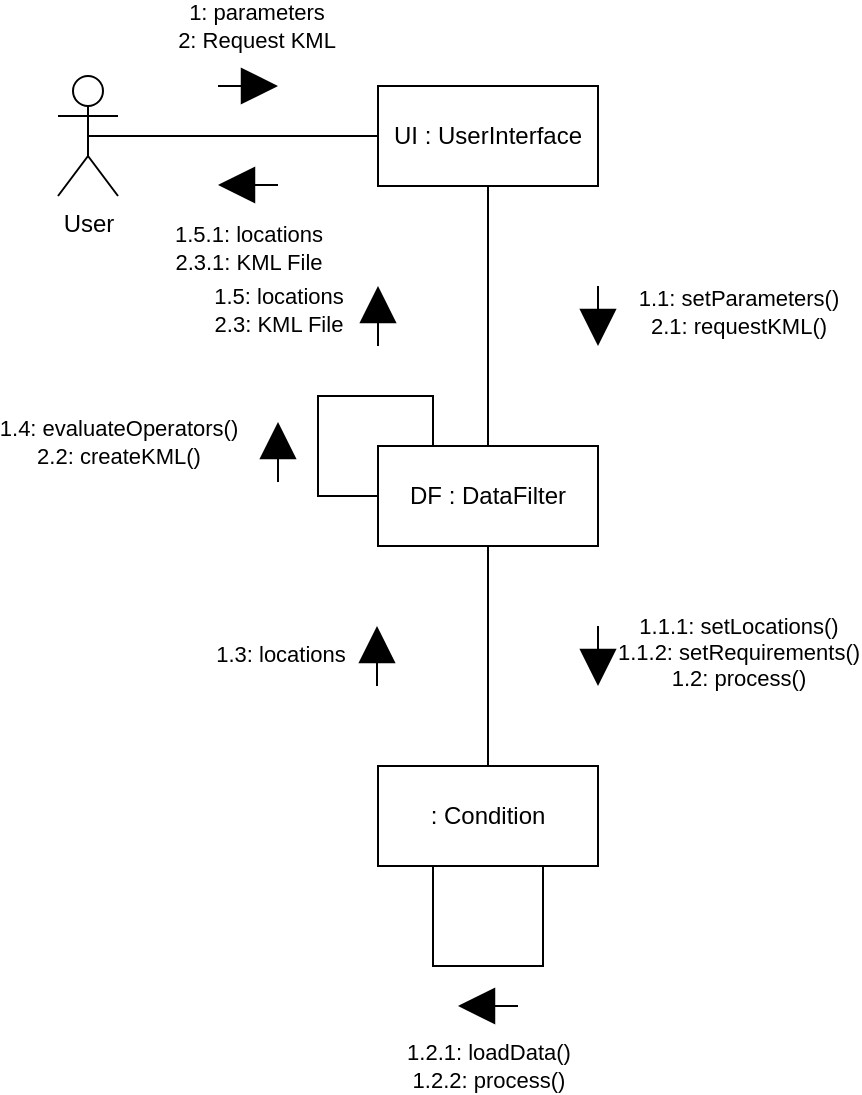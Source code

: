 <mxfile version="22.1.7" type="device">
  <diagram name="Page-1" id="WkV5gL7jAAqbFPXKFI8g">
    <mxGraphModel dx="1050" dy="574" grid="1" gridSize="10" guides="1" tooltips="1" connect="1" arrows="1" fold="1" page="1" pageScale="1" pageWidth="1100" pageHeight="850" math="0" shadow="0">
      <root>
        <mxCell id="0" />
        <mxCell id="1" parent="0" />
        <mxCell id="7-tSWFf2bbyVb5ndNC_B-6" style="edgeStyle=orthogonalEdgeStyle;rounded=0;orthogonalLoop=1;jettySize=auto;html=1;exitX=0.5;exitY=0.5;exitDx=0;exitDy=0;exitPerimeter=0;entryX=0;entryY=0.5;entryDx=0;entryDy=0;endArrow=none;endFill=0;" parent="1" source="7-tSWFf2bbyVb5ndNC_B-1" target="7-tSWFf2bbyVb5ndNC_B-3" edge="1">
          <mxGeometry relative="1" as="geometry" />
        </mxCell>
        <mxCell id="7-tSWFf2bbyVb5ndNC_B-1" value="User" style="shape=umlActor;verticalLabelPosition=bottom;verticalAlign=top;html=1;" parent="1" vertex="1">
          <mxGeometry x="240" y="95" width="30" height="60" as="geometry" />
        </mxCell>
        <mxCell id="7-tSWFf2bbyVb5ndNC_B-7" style="edgeStyle=orthogonalEdgeStyle;rounded=0;orthogonalLoop=1;jettySize=auto;html=1;exitX=0.5;exitY=1;exitDx=0;exitDy=0;entryX=0.5;entryY=0;entryDx=0;entryDy=0;endArrow=none;endFill=0;" parent="1" source="7-tSWFf2bbyVb5ndNC_B-3" target="7-tSWFf2bbyVb5ndNC_B-4" edge="1">
          <mxGeometry relative="1" as="geometry" />
        </mxCell>
        <mxCell id="7-tSWFf2bbyVb5ndNC_B-3" value="UI : UserInterface" style="html=1;whiteSpace=wrap;" parent="1" vertex="1">
          <mxGeometry x="400" y="100" width="110" height="50" as="geometry" />
        </mxCell>
        <mxCell id="7-tSWFf2bbyVb5ndNC_B-8" style="edgeStyle=orthogonalEdgeStyle;rounded=0;orthogonalLoop=1;jettySize=auto;html=1;exitX=0.5;exitY=1;exitDx=0;exitDy=0;entryX=0.5;entryY=0;entryDx=0;entryDy=0;endArrow=none;endFill=0;" parent="1" source="7-tSWFf2bbyVb5ndNC_B-4" target="7-tSWFf2bbyVb5ndNC_B-5" edge="1">
          <mxGeometry relative="1" as="geometry" />
        </mxCell>
        <mxCell id="7-tSWFf2bbyVb5ndNC_B-4" value="DF : DataFilter" style="html=1;whiteSpace=wrap;" parent="1" vertex="1">
          <mxGeometry x="400" y="280" width="110" height="50" as="geometry" />
        </mxCell>
        <mxCell id="7-tSWFf2bbyVb5ndNC_B-5" value=": Condition" style="html=1;whiteSpace=wrap;" parent="1" vertex="1">
          <mxGeometry x="400" y="440" width="110" height="50" as="geometry" />
        </mxCell>
        <mxCell id="7-tSWFf2bbyVb5ndNC_B-13" value="" style="edgeStyle=none;orthogonalLoop=1;jettySize=auto;html=1;rounded=0;endArrow=block;endFill=1;endSize=16;" parent="1" edge="1">
          <mxGeometry width="100" relative="1" as="geometry">
            <mxPoint x="510" y="200" as="sourcePoint" />
            <mxPoint x="510" y="230" as="targetPoint" />
            <Array as="points" />
          </mxGeometry>
        </mxCell>
        <mxCell id="7-tSWFf2bbyVb5ndNC_B-17" value="1.1: setParameters()&lt;br&gt;2.1: requestKML()" style="edgeLabel;html=1;align=center;verticalAlign=middle;resizable=0;points=[];" parent="7-tSWFf2bbyVb5ndNC_B-13" vertex="1" connectable="0">
          <mxGeometry x="-0.147" y="-5" relative="1" as="geometry">
            <mxPoint x="75" as="offset" />
          </mxGeometry>
        </mxCell>
        <mxCell id="7-tSWFf2bbyVb5ndNC_B-14" value="" style="edgeStyle=none;orthogonalLoop=1;jettySize=auto;html=1;rounded=0;endArrow=block;endFill=1;endSize=16;" parent="1" edge="1">
          <mxGeometry width="100" relative="1" as="geometry">
            <mxPoint x="320" y="100" as="sourcePoint" />
            <mxPoint x="350" y="100" as="targetPoint" />
            <Array as="points" />
          </mxGeometry>
        </mxCell>
        <mxCell id="7-tSWFf2bbyVb5ndNC_B-15" value="1: parameters&lt;br&gt;2: Request KML" style="edgeLabel;html=1;align=center;verticalAlign=middle;resizable=0;points=[];" parent="7-tSWFf2bbyVb5ndNC_B-14" vertex="1" connectable="0">
          <mxGeometry x="0.253" y="3" relative="1" as="geometry">
            <mxPoint y="-27" as="offset" />
          </mxGeometry>
        </mxCell>
        <mxCell id="7-tSWFf2bbyVb5ndNC_B-18" value="" style="edgeStyle=none;orthogonalLoop=1;jettySize=auto;html=1;rounded=0;endArrow=block;endFill=1;endSize=16;" parent="1" edge="1">
          <mxGeometry width="100" relative="1" as="geometry">
            <mxPoint x="510" y="370" as="sourcePoint" />
            <mxPoint x="510" y="400" as="targetPoint" />
            <Array as="points" />
          </mxGeometry>
        </mxCell>
        <mxCell id="7-tSWFf2bbyVb5ndNC_B-19" value="1.1.1: setLocations()&lt;br&gt;1.1.2: setRequirements()&lt;br&gt;1.2: process()" style="edgeLabel;html=1;align=center;verticalAlign=middle;resizable=0;points=[];" parent="7-tSWFf2bbyVb5ndNC_B-18" vertex="1" connectable="0">
          <mxGeometry x="-0.147" y="-5" relative="1" as="geometry">
            <mxPoint x="75" as="offset" />
          </mxGeometry>
        </mxCell>
        <mxCell id="7-tSWFf2bbyVb5ndNC_B-20" style="edgeStyle=orthogonalEdgeStyle;rounded=0;orthogonalLoop=1;jettySize=auto;html=1;exitX=0.75;exitY=1;exitDx=0;exitDy=0;entryX=0.25;entryY=1;entryDx=0;entryDy=0;endArrow=none;endFill=0;" parent="1" source="7-tSWFf2bbyVb5ndNC_B-5" target="7-tSWFf2bbyVb5ndNC_B-5" edge="1">
          <mxGeometry relative="1" as="geometry">
            <Array as="points">
              <mxPoint x="483" y="540" />
              <mxPoint x="428" y="540" />
            </Array>
          </mxGeometry>
        </mxCell>
        <mxCell id="7-tSWFf2bbyVb5ndNC_B-21" value="" style="edgeStyle=none;orthogonalLoop=1;jettySize=auto;html=1;rounded=0;endArrow=block;endFill=1;endSize=16;" parent="1" edge="1">
          <mxGeometry width="100" relative="1" as="geometry">
            <mxPoint x="470" y="560" as="sourcePoint" />
            <mxPoint x="440" y="560" as="targetPoint" />
            <Array as="points" />
          </mxGeometry>
        </mxCell>
        <mxCell id="7-tSWFf2bbyVb5ndNC_B-22" value="1.2.1: loadData()&lt;br&gt;1.2.2: process()" style="edgeLabel;html=1;align=center;verticalAlign=middle;resizable=0;points=[];" parent="7-tSWFf2bbyVb5ndNC_B-21" vertex="1" connectable="0">
          <mxGeometry x="0.253" y="3" relative="1" as="geometry">
            <mxPoint x="4" y="27" as="offset" />
          </mxGeometry>
        </mxCell>
        <mxCell id="7-tSWFf2bbyVb5ndNC_B-23" value="" style="edgeStyle=none;orthogonalLoop=1;jettySize=auto;html=1;rounded=0;endArrow=block;endFill=1;endSize=16;" parent="1" edge="1">
          <mxGeometry width="100" relative="1" as="geometry">
            <mxPoint x="399.5" y="400" as="sourcePoint" />
            <mxPoint x="399.5" y="370" as="targetPoint" />
            <Array as="points" />
          </mxGeometry>
        </mxCell>
        <mxCell id="7-tSWFf2bbyVb5ndNC_B-24" value="1.3: locations" style="edgeLabel;html=1;align=center;verticalAlign=middle;resizable=0;points=[];" parent="7-tSWFf2bbyVb5ndNC_B-23" vertex="1" connectable="0">
          <mxGeometry x="-0.147" y="-5" relative="1" as="geometry">
            <mxPoint x="-54" y="-3" as="offset" />
          </mxGeometry>
        </mxCell>
        <mxCell id="7-tSWFf2bbyVb5ndNC_B-25" style="edgeStyle=orthogonalEdgeStyle;rounded=0;orthogonalLoop=1;jettySize=auto;html=1;exitX=0.25;exitY=0;exitDx=0;exitDy=0;entryX=0;entryY=0.5;entryDx=0;entryDy=0;endArrow=none;endFill=0;" parent="1" source="7-tSWFf2bbyVb5ndNC_B-4" target="7-tSWFf2bbyVb5ndNC_B-4" edge="1">
          <mxGeometry relative="1" as="geometry">
            <Array as="points">
              <mxPoint x="428" y="255" />
              <mxPoint x="370" y="255" />
              <mxPoint x="370" y="305" />
            </Array>
          </mxGeometry>
        </mxCell>
        <mxCell id="7-tSWFf2bbyVb5ndNC_B-26" value="" style="edgeStyle=none;orthogonalLoop=1;jettySize=auto;html=1;rounded=0;endArrow=block;endFill=1;endSize=16;" parent="1" edge="1">
          <mxGeometry width="100" relative="1" as="geometry">
            <mxPoint x="350" y="298" as="sourcePoint" />
            <mxPoint x="350" y="268" as="targetPoint" />
            <Array as="points" />
          </mxGeometry>
        </mxCell>
        <mxCell id="7-tSWFf2bbyVb5ndNC_B-27" value="1.4: evaluateOperators()&lt;br&gt;2.2: createKML()" style="edgeLabel;html=1;align=center;verticalAlign=middle;resizable=0;points=[];" parent="7-tSWFf2bbyVb5ndNC_B-26" vertex="1" connectable="0">
          <mxGeometry x="-0.147" y="-5" relative="1" as="geometry">
            <mxPoint x="-85" y="-7" as="offset" />
          </mxGeometry>
        </mxCell>
        <mxCell id="7-tSWFf2bbyVb5ndNC_B-28" value="" style="edgeStyle=none;orthogonalLoop=1;jettySize=auto;html=1;rounded=0;endArrow=block;endFill=1;endSize=16;" parent="1" edge="1">
          <mxGeometry width="100" relative="1" as="geometry">
            <mxPoint x="400" y="230" as="sourcePoint" />
            <mxPoint x="400" y="200" as="targetPoint" />
            <Array as="points" />
          </mxGeometry>
        </mxCell>
        <mxCell id="7-tSWFf2bbyVb5ndNC_B-29" value="1.5: locations&lt;br&gt;2.3: KML File" style="edgeLabel;html=1;align=center;verticalAlign=middle;resizable=0;points=[];" parent="7-tSWFf2bbyVb5ndNC_B-28" vertex="1" connectable="0">
          <mxGeometry x="-0.147" y="-5" relative="1" as="geometry">
            <mxPoint x="-55" y="-5" as="offset" />
          </mxGeometry>
        </mxCell>
        <mxCell id="7-tSWFf2bbyVb5ndNC_B-30" value="" style="edgeStyle=none;orthogonalLoop=1;jettySize=auto;html=1;rounded=0;endArrow=block;endFill=1;endSize=16;" parent="1" edge="1">
          <mxGeometry width="100" relative="1" as="geometry">
            <mxPoint x="350" y="149.5" as="sourcePoint" />
            <mxPoint x="320" y="149.5" as="targetPoint" />
            <Array as="points" />
          </mxGeometry>
        </mxCell>
        <mxCell id="7-tSWFf2bbyVb5ndNC_B-31" value="1.5.1: locations&lt;br&gt;2.3.1: KML File" style="edgeLabel;html=1;align=center;verticalAlign=middle;resizable=0;points=[];" parent="7-tSWFf2bbyVb5ndNC_B-30" vertex="1" connectable="0">
          <mxGeometry x="0.253" y="3" relative="1" as="geometry">
            <mxPoint x="4" y="28" as="offset" />
          </mxGeometry>
        </mxCell>
      </root>
    </mxGraphModel>
  </diagram>
</mxfile>
